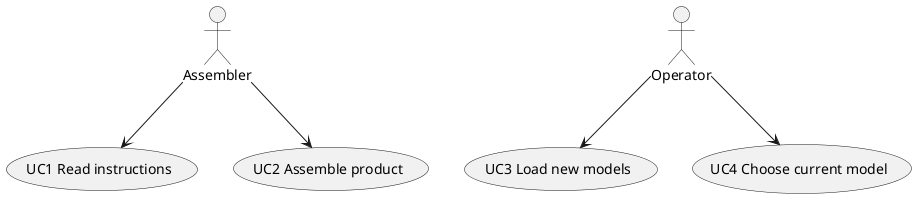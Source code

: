 @startuml

Assembler --> (UC1 Read instructions)
Assembler --> (UC2 Assemble product)
Operator --> (UC3 Load new models)
Operator --> (UC4 Choose current model)

@enduml
